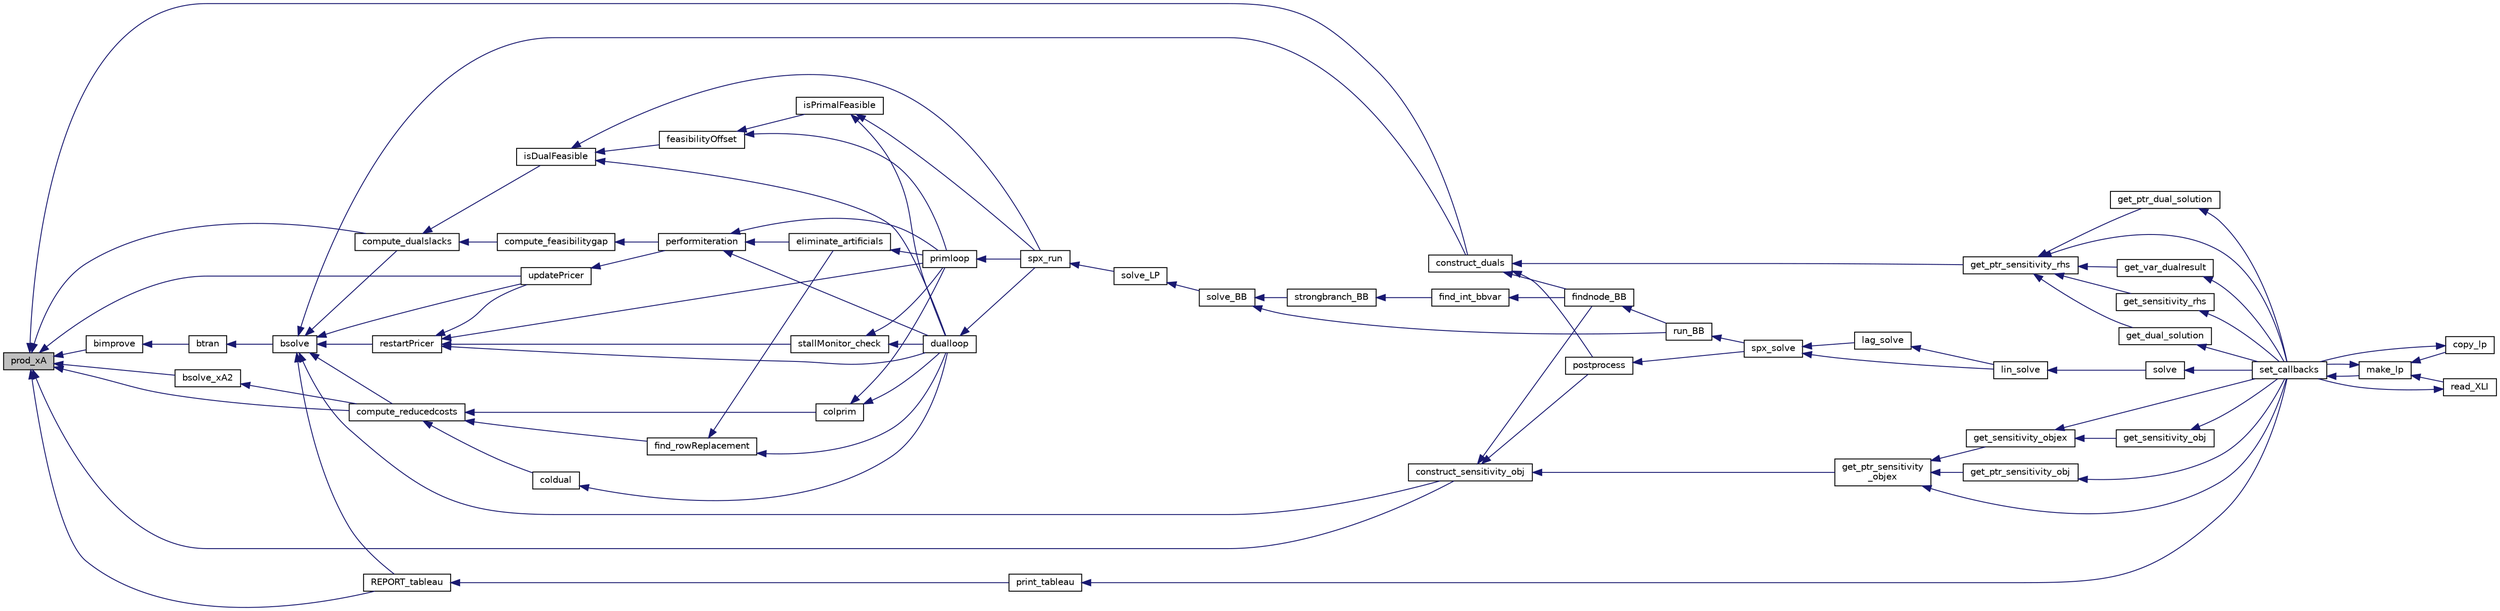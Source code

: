 digraph "prod_xA"
{
  edge [fontname="Helvetica",fontsize="10",labelfontname="Helvetica",labelfontsize="10"];
  node [fontname="Helvetica",fontsize="10",shape=record];
  rankdir="LR";
  Node3011 [label="prod_xA",height=0.2,width=0.4,color="black", fillcolor="grey75", style="filled", fontcolor="black"];
  Node3011 -> Node3012 [dir="back",color="midnightblue",fontsize="10",style="solid",fontname="Helvetica"];
  Node3012 [label="compute_dualslacks",height=0.2,width=0.4,color="black", fillcolor="white", style="filled",URL="$df/df7/lp__lib_8h.html#a61ec2c96e522ac744ef4dd83c8e21bc8"];
  Node3012 -> Node3013 [dir="back",color="midnightblue",fontsize="10",style="solid",fontname="Helvetica"];
  Node3013 [label="compute_feasibilitygap",height=0.2,width=0.4,color="black", fillcolor="white", style="filled",URL="$d4/d79/lp__lib_8c.html#a761a9b21146f2341dbaa9a49285d957e"];
  Node3013 -> Node3014 [dir="back",color="midnightblue",fontsize="10",style="solid",fontname="Helvetica"];
  Node3014 [label="performiteration",height=0.2,width=0.4,color="black", fillcolor="white", style="filled",URL="$df/df7/lp__lib_8h.html#aab89ee40b1d5308324fb3540d4eaf2b6"];
  Node3014 -> Node3015 [dir="back",color="midnightblue",fontsize="10",style="solid",fontname="Helvetica"];
  Node3015 [label="eliminate_artificials",height=0.2,width=0.4,color="black", fillcolor="white", style="filled",URL="$d2/d6c/lp__simplex_8c.html#a5e9816f3bfe556d444b034ba1e97b02b"];
  Node3015 -> Node3016 [dir="back",color="midnightblue",fontsize="10",style="solid",fontname="Helvetica"];
  Node3016 [label="primloop",height=0.2,width=0.4,color="black", fillcolor="white", style="filled",URL="$d1/d0a/lp__simplex_8h.html#aaa7a1b253038231f1792b092e4e36267"];
  Node3016 -> Node3017 [dir="back",color="midnightblue",fontsize="10",style="solid",fontname="Helvetica"];
  Node3017 [label="spx_run",height=0.2,width=0.4,color="black", fillcolor="white", style="filled",URL="$d1/d0a/lp__simplex_8h.html#a96c15afcfa902a5b78af4dfb412010bd"];
  Node3017 -> Node3018 [dir="back",color="midnightblue",fontsize="10",style="solid",fontname="Helvetica"];
  Node3018 [label="solve_LP",height=0.2,width=0.4,color="black", fillcolor="white", style="filled",URL="$d1/dbf/lp__mipbb_8h.html#a8f2122bd9c45170c45f236f9fe3d0dd7"];
  Node3018 -> Node3019 [dir="back",color="midnightblue",fontsize="10",style="solid",fontname="Helvetica"];
  Node3019 [label="solve_BB",height=0.2,width=0.4,color="black", fillcolor="white", style="filled",URL="$d1/dbf/lp__mipbb_8h.html#a43e95e2128e85df2643cbc0bfce4746c"];
  Node3019 -> Node3020 [dir="back",color="midnightblue",fontsize="10",style="solid",fontname="Helvetica"];
  Node3020 [label="strongbranch_BB",height=0.2,width=0.4,color="black", fillcolor="white", style="filled",URL="$d1/dbf/lp__mipbb_8h.html#a14912803f02db21c25829df065202762"];
  Node3020 -> Node3021 [dir="back",color="midnightblue",fontsize="10",style="solid",fontname="Helvetica"];
  Node3021 [label="find_int_bbvar",height=0.2,width=0.4,color="black", fillcolor="white", style="filled",URL="$df/df7/lp__lib_8h.html#ad6104a5cc6ae29cc1dd1327d8d36047e"];
  Node3021 -> Node3022 [dir="back",color="midnightblue",fontsize="10",style="solid",fontname="Helvetica"];
  Node3022 [label="findnode_BB",height=0.2,width=0.4,color="black", fillcolor="white", style="filled",URL="$d1/dbf/lp__mipbb_8h.html#ad9c2614a833a1e0ab7f4425068752663"];
  Node3022 -> Node3023 [dir="back",color="midnightblue",fontsize="10",style="solid",fontname="Helvetica"];
  Node3023 [label="run_BB",height=0.2,width=0.4,color="black", fillcolor="white", style="filled",URL="$d1/dbf/lp__mipbb_8h.html#a1d8d97b4f4f35f07e6b798f07a62e527"];
  Node3023 -> Node3024 [dir="back",color="midnightblue",fontsize="10",style="solid",fontname="Helvetica"];
  Node3024 [label="spx_solve",height=0.2,width=0.4,color="black", fillcolor="white", style="filled",URL="$d1/d0a/lp__simplex_8h.html#a3effc8b68c1fb21095e7324d83d0dbf7"];
  Node3024 -> Node3025 [dir="back",color="midnightblue",fontsize="10",style="solid",fontname="Helvetica"];
  Node3025 [label="lag_solve",height=0.2,width=0.4,color="black", fillcolor="white", style="filled",URL="$d1/d0a/lp__simplex_8h.html#a320e9e82c06466267a7cb7844c7767b8"];
  Node3025 -> Node3026 [dir="back",color="midnightblue",fontsize="10",style="solid",fontname="Helvetica"];
  Node3026 [label="lin_solve",height=0.2,width=0.4,color="black", fillcolor="white", style="filled",URL="$d1/d0a/lp__simplex_8h.html#a794b0beb471eb7ece9a694717b65b947"];
  Node3026 -> Node3027 [dir="back",color="midnightblue",fontsize="10",style="solid",fontname="Helvetica"];
  Node3027 [label="solve",height=0.2,width=0.4,color="black", fillcolor="white", style="filled",URL="$df/df7/lp__lib_8h.html#a0f4da3a192397e77e6fe92704d4fad3f"];
  Node3027 -> Node3028 [dir="back",color="midnightblue",fontsize="10",style="solid",fontname="Helvetica"];
  Node3028 [label="set_callbacks",height=0.2,width=0.4,color="black", fillcolor="white", style="filled",URL="$df/df7/lp__lib_8h.html#a929e8acb9704f61e16927c915c15cd07"];
  Node3028 -> Node3029 [dir="back",color="midnightblue",fontsize="10",style="solid",fontname="Helvetica"];
  Node3029 [label="make_lp",height=0.2,width=0.4,color="black", fillcolor="white", style="filled",URL="$df/df7/lp__lib_8h.html#a68a0333d84dd944f67e2a0ec72e346a9"];
  Node3029 -> Node3030 [dir="back",color="midnightblue",fontsize="10",style="solid",fontname="Helvetica"];
  Node3030 [label="copy_lp",height=0.2,width=0.4,color="black", fillcolor="white", style="filled",URL="$df/df7/lp__lib_8h.html#aca83ecdbc200b414db491306f3070ae9"];
  Node3030 -> Node3028 [dir="back",color="midnightblue",fontsize="10",style="solid",fontname="Helvetica"];
  Node3029 -> Node3028 [dir="back",color="midnightblue",fontsize="10",style="solid",fontname="Helvetica"];
  Node3029 -> Node3031 [dir="back",color="midnightblue",fontsize="10",style="solid",fontname="Helvetica"];
  Node3031 [label="read_XLI",height=0.2,width=0.4,color="black", fillcolor="white", style="filled",URL="$df/df7/lp__lib_8h.html#a351dd803960ab0dae2b39f2c65d3a58d"];
  Node3031 -> Node3028 [dir="back",color="midnightblue",fontsize="10",style="solid",fontname="Helvetica"];
  Node3024 -> Node3026 [dir="back",color="midnightblue",fontsize="10",style="solid",fontname="Helvetica"];
  Node3019 -> Node3023 [dir="back",color="midnightblue",fontsize="10",style="solid",fontname="Helvetica"];
  Node3014 -> Node3016 [dir="back",color="midnightblue",fontsize="10",style="solid",fontname="Helvetica"];
  Node3014 -> Node3032 [dir="back",color="midnightblue",fontsize="10",style="solid",fontname="Helvetica"];
  Node3032 [label="dualloop",height=0.2,width=0.4,color="black", fillcolor="white", style="filled",URL="$d1/d0a/lp__simplex_8h.html#a881918469722e512db8bd95bb1ec940c"];
  Node3032 -> Node3017 [dir="back",color="midnightblue",fontsize="10",style="solid",fontname="Helvetica"];
  Node3012 -> Node3033 [dir="back",color="midnightblue",fontsize="10",style="solid",fontname="Helvetica"];
  Node3033 [label="isDualFeasible",height=0.2,width=0.4,color="black", fillcolor="white", style="filled",URL="$df/df7/lp__lib_8h.html#a5e190b8f615cd2b4d4087a616652aff4"];
  Node3033 -> Node3034 [dir="back",color="midnightblue",fontsize="10",style="solid",fontname="Helvetica"];
  Node3034 [label="feasibilityOffset",height=0.2,width=0.4,color="black", fillcolor="white", style="filled",URL="$df/df7/lp__lib_8h.html#ac5fd807c68c710d7a6697b448cd044a9"];
  Node3034 -> Node3035 [dir="back",color="midnightblue",fontsize="10",style="solid",fontname="Helvetica"];
  Node3035 [label="isPrimalFeasible",height=0.2,width=0.4,color="black", fillcolor="white", style="filled",URL="$df/df7/lp__lib_8h.html#ad9691eea77803cce67a70e78528ef240"];
  Node3035 -> Node3032 [dir="back",color="midnightblue",fontsize="10",style="solid",fontname="Helvetica"];
  Node3035 -> Node3017 [dir="back",color="midnightblue",fontsize="10",style="solid",fontname="Helvetica"];
  Node3034 -> Node3016 [dir="back",color="midnightblue",fontsize="10",style="solid",fontname="Helvetica"];
  Node3033 -> Node3032 [dir="back",color="midnightblue",fontsize="10",style="solid",fontname="Helvetica"];
  Node3033 -> Node3017 [dir="back",color="midnightblue",fontsize="10",style="solid",fontname="Helvetica"];
  Node3011 -> Node3036 [dir="back",color="midnightblue",fontsize="10",style="solid",fontname="Helvetica"];
  Node3036 [label="construct_duals",height=0.2,width=0.4,color="black", fillcolor="white", style="filled",URL="$df/df7/lp__lib_8h.html#abbc350baee85b42d765e17e09ac77b6a"];
  Node3036 -> Node3037 [dir="back",color="midnightblue",fontsize="10",style="solid",fontname="Helvetica"];
  Node3037 [label="get_ptr_sensitivity_rhs",height=0.2,width=0.4,color="black", fillcolor="white", style="filled",URL="$df/df7/lp__lib_8h.html#a0b0eec8f454537029970d8c372dccdb7"];
  Node3037 -> Node3038 [dir="back",color="midnightblue",fontsize="10",style="solid",fontname="Helvetica"];
  Node3038 [label="get_var_dualresult",height=0.2,width=0.4,color="black", fillcolor="white", style="filled",URL="$df/df7/lp__lib_8h.html#a20af639d614390c57f4ebb2831182d73"];
  Node3038 -> Node3028 [dir="back",color="midnightblue",fontsize="10",style="solid",fontname="Helvetica"];
  Node3037 -> Node3039 [dir="back",color="midnightblue",fontsize="10",style="solid",fontname="Helvetica"];
  Node3039 [label="get_sensitivity_rhs",height=0.2,width=0.4,color="black", fillcolor="white", style="filled",URL="$df/df7/lp__lib_8h.html#ae53a23c38aa891ed2f8486146ad4b1e8"];
  Node3039 -> Node3028 [dir="back",color="midnightblue",fontsize="10",style="solid",fontname="Helvetica"];
  Node3037 -> Node3028 [dir="back",color="midnightblue",fontsize="10",style="solid",fontname="Helvetica"];
  Node3037 -> Node3040 [dir="back",color="midnightblue",fontsize="10",style="solid",fontname="Helvetica"];
  Node3040 [label="get_dual_solution",height=0.2,width=0.4,color="black", fillcolor="white", style="filled",URL="$df/df7/lp__lib_8h.html#a083994ab8f17255ba288a38225c124da"];
  Node3040 -> Node3028 [dir="back",color="midnightblue",fontsize="10",style="solid",fontname="Helvetica"];
  Node3037 -> Node3041 [dir="back",color="midnightblue",fontsize="10",style="solid",fontname="Helvetica"];
  Node3041 [label="get_ptr_dual_solution",height=0.2,width=0.4,color="black", fillcolor="white", style="filled",URL="$df/df7/lp__lib_8h.html#aef60f6146774a7ec36d2961034982ae7"];
  Node3041 -> Node3028 [dir="back",color="midnightblue",fontsize="10",style="solid",fontname="Helvetica"];
  Node3036 -> Node3042 [dir="back",color="midnightblue",fontsize="10",style="solid",fontname="Helvetica"];
  Node3042 [label="postprocess",height=0.2,width=0.4,color="black", fillcolor="white", style="filled",URL="$df/df7/lp__lib_8h.html#a0893b5f8a2432dd38800b54ec8ca0332"];
  Node3042 -> Node3024 [dir="back",color="midnightblue",fontsize="10",style="solid",fontname="Helvetica"];
  Node3036 -> Node3022 [dir="back",color="midnightblue",fontsize="10",style="solid",fontname="Helvetica"];
  Node3011 -> Node3043 [dir="back",color="midnightblue",fontsize="10",style="solid",fontname="Helvetica"];
  Node3043 [label="construct_sensitivity_obj",height=0.2,width=0.4,color="black", fillcolor="white", style="filled",URL="$df/df7/lp__lib_8h.html#a8f6026199b9a24567e02855e1a792f5a"];
  Node3043 -> Node3044 [dir="back",color="midnightblue",fontsize="10",style="solid",fontname="Helvetica"];
  Node3044 [label="get_ptr_sensitivity\l_objex",height=0.2,width=0.4,color="black", fillcolor="white", style="filled",URL="$df/df7/lp__lib_8h.html#adfc39d9b1870d439e3e9b9e5830eeea6"];
  Node3044 -> Node3045 [dir="back",color="midnightblue",fontsize="10",style="solid",fontname="Helvetica"];
  Node3045 [label="get_sensitivity_objex",height=0.2,width=0.4,color="black", fillcolor="white", style="filled",URL="$df/df7/lp__lib_8h.html#ab4dda7365cd69251a37562bb6a8e7b12"];
  Node3045 -> Node3046 [dir="back",color="midnightblue",fontsize="10",style="solid",fontname="Helvetica"];
  Node3046 [label="get_sensitivity_obj",height=0.2,width=0.4,color="black", fillcolor="white", style="filled",URL="$df/df7/lp__lib_8h.html#ade927064245939d7e8b08e385ce20ff4"];
  Node3046 -> Node3028 [dir="back",color="midnightblue",fontsize="10",style="solid",fontname="Helvetica"];
  Node3045 -> Node3028 [dir="back",color="midnightblue",fontsize="10",style="solid",fontname="Helvetica"];
  Node3044 -> Node3047 [dir="back",color="midnightblue",fontsize="10",style="solid",fontname="Helvetica"];
  Node3047 [label="get_ptr_sensitivity_obj",height=0.2,width=0.4,color="black", fillcolor="white", style="filled",URL="$df/df7/lp__lib_8h.html#a9fba4213636195e1a662eb3e5f039d6e"];
  Node3047 -> Node3028 [dir="back",color="midnightblue",fontsize="10",style="solid",fontname="Helvetica"];
  Node3044 -> Node3028 [dir="back",color="midnightblue",fontsize="10",style="solid",fontname="Helvetica"];
  Node3043 -> Node3042 [dir="back",color="midnightblue",fontsize="10",style="solid",fontname="Helvetica"];
  Node3043 -> Node3022 [dir="back",color="midnightblue",fontsize="10",style="solid",fontname="Helvetica"];
  Node3011 -> Node3048 [dir="back",color="midnightblue",fontsize="10",style="solid",fontname="Helvetica"];
  Node3048 [label="bimprove",height=0.2,width=0.4,color="black", fillcolor="white", style="filled",URL="$d0/d48/lp__matrix_8h.html#ae7cc653a31196d36336ad55816da1fa3"];
  Node3048 -> Node3049 [dir="back",color="midnightblue",fontsize="10",style="solid",fontname="Helvetica"];
  Node3049 [label="btran",height=0.2,width=0.4,color="black", fillcolor="white", style="filled",URL="$d0/d48/lp__matrix_8h.html#a8ee65a8e3a97d6cd8fcdbf4112d304a5"];
  Node3049 -> Node3050 [dir="back",color="midnightblue",fontsize="10",style="solid",fontname="Helvetica"];
  Node3050 [label="bsolve",height=0.2,width=0.4,color="black", fillcolor="white", style="filled",URL="$d0/d48/lp__matrix_8h.html#adbd3fb78087dea9e6c99722365794300"];
  Node3050 -> Node3012 [dir="back",color="midnightblue",fontsize="10",style="solid",fontname="Helvetica"];
  Node3050 -> Node3036 [dir="back",color="midnightblue",fontsize="10",style="solid",fontname="Helvetica"];
  Node3050 -> Node3043 [dir="back",color="midnightblue",fontsize="10",style="solid",fontname="Helvetica"];
  Node3050 -> Node3051 [dir="back",color="midnightblue",fontsize="10",style="solid",fontname="Helvetica"];
  Node3051 [label="compute_reducedcosts",height=0.2,width=0.4,color="black", fillcolor="white", style="filled",URL="$d5/dee/lp__price_8h.html#ac377efa2114929911da3e04150485031"];
  Node3051 -> Node3052 [dir="back",color="midnightblue",fontsize="10",style="solid",fontname="Helvetica"];
  Node3052 [label="find_rowReplacement",height=0.2,width=0.4,color="black", fillcolor="white", style="filled",URL="$d5/dee/lp__price_8h.html#aa2828cd618b7e668ca5bfa59b53764f1"];
  Node3052 -> Node3015 [dir="back",color="midnightblue",fontsize="10",style="solid",fontname="Helvetica"];
  Node3052 -> Node3032 [dir="back",color="midnightblue",fontsize="10",style="solid",fontname="Helvetica"];
  Node3051 -> Node3053 [dir="back",color="midnightblue",fontsize="10",style="solid",fontname="Helvetica"];
  Node3053 [label="colprim",height=0.2,width=0.4,color="black", fillcolor="white", style="filled",URL="$d5/dee/lp__price_8h.html#af6f756e9deca97e5abba8d5ca96292f8"];
  Node3053 -> Node3016 [dir="back",color="midnightblue",fontsize="10",style="solid",fontname="Helvetica"];
  Node3053 -> Node3032 [dir="back",color="midnightblue",fontsize="10",style="solid",fontname="Helvetica"];
  Node3051 -> Node3054 [dir="back",color="midnightblue",fontsize="10",style="solid",fontname="Helvetica"];
  Node3054 [label="coldual",height=0.2,width=0.4,color="black", fillcolor="white", style="filled",URL="$d5/dee/lp__price_8h.html#a956054a45ac5f9a7c0b35405ecdfc786"];
  Node3054 -> Node3032 [dir="back",color="midnightblue",fontsize="10",style="solid",fontname="Helvetica"];
  Node3050 -> Node3055 [dir="back",color="midnightblue",fontsize="10",style="solid",fontname="Helvetica"];
  Node3055 [label="restartPricer",height=0.2,width=0.4,color="black", fillcolor="white", style="filled",URL="$d3/da0/lp__price_p_s_e_8h.html#aaccf24d52dc9daa3cf352f8b88fd8820"];
  Node3055 -> Node3056 [dir="back",color="midnightblue",fontsize="10",style="solid",fontname="Helvetica"];
  Node3056 [label="updatePricer",height=0.2,width=0.4,color="black", fillcolor="white", style="filled",URL="$d3/da0/lp__price_p_s_e_8h.html#ad16c1ea6f969c6d72f135e859d82479f"];
  Node3056 -> Node3014 [dir="back",color="midnightblue",fontsize="10",style="solid",fontname="Helvetica"];
  Node3055 -> Node3057 [dir="back",color="midnightblue",fontsize="10",style="solid",fontname="Helvetica"];
  Node3057 [label="stallMonitor_check",height=0.2,width=0.4,color="black", fillcolor="white", style="filled",URL="$d2/d6c/lp__simplex_8c.html#a256354aaa5db9224451424c67f19cde3"];
  Node3057 -> Node3016 [dir="back",color="midnightblue",fontsize="10",style="solid",fontname="Helvetica"];
  Node3057 -> Node3032 [dir="back",color="midnightblue",fontsize="10",style="solid",fontname="Helvetica"];
  Node3055 -> Node3016 [dir="back",color="midnightblue",fontsize="10",style="solid",fontname="Helvetica"];
  Node3055 -> Node3032 [dir="back",color="midnightblue",fontsize="10",style="solid",fontname="Helvetica"];
  Node3050 -> Node3056 [dir="back",color="midnightblue",fontsize="10",style="solid",fontname="Helvetica"];
  Node3050 -> Node3058 [dir="back",color="midnightblue",fontsize="10",style="solid",fontname="Helvetica"];
  Node3058 [label="REPORT_tableau",height=0.2,width=0.4,color="black", fillcolor="white", style="filled",URL="$d4/dbf/lp__report_8h.html#ab4a5f946495a1958710880a9a3e29fd7"];
  Node3058 -> Node3059 [dir="back",color="midnightblue",fontsize="10",style="solid",fontname="Helvetica"];
  Node3059 [label="print_tableau",height=0.2,width=0.4,color="black", fillcolor="white", style="filled",URL="$df/df7/lp__lib_8h.html#a256d6c925c67a52590efffa6c468c15e"];
  Node3059 -> Node3028 [dir="back",color="midnightblue",fontsize="10",style="solid",fontname="Helvetica"];
  Node3011 -> Node3060 [dir="back",color="midnightblue",fontsize="10",style="solid",fontname="Helvetica"];
  Node3060 [label="bsolve_xA2",height=0.2,width=0.4,color="black", fillcolor="white", style="filled",URL="$d0/d48/lp__matrix_8h.html#aab8ddf7d43813a9046d1453a66acf9a2"];
  Node3060 -> Node3051 [dir="back",color="midnightblue",fontsize="10",style="solid",fontname="Helvetica"];
  Node3011 -> Node3051 [dir="back",color="midnightblue",fontsize="10",style="solid",fontname="Helvetica"];
  Node3011 -> Node3056 [dir="back",color="midnightblue",fontsize="10",style="solid",fontname="Helvetica"];
  Node3011 -> Node3058 [dir="back",color="midnightblue",fontsize="10",style="solid",fontname="Helvetica"];
}

